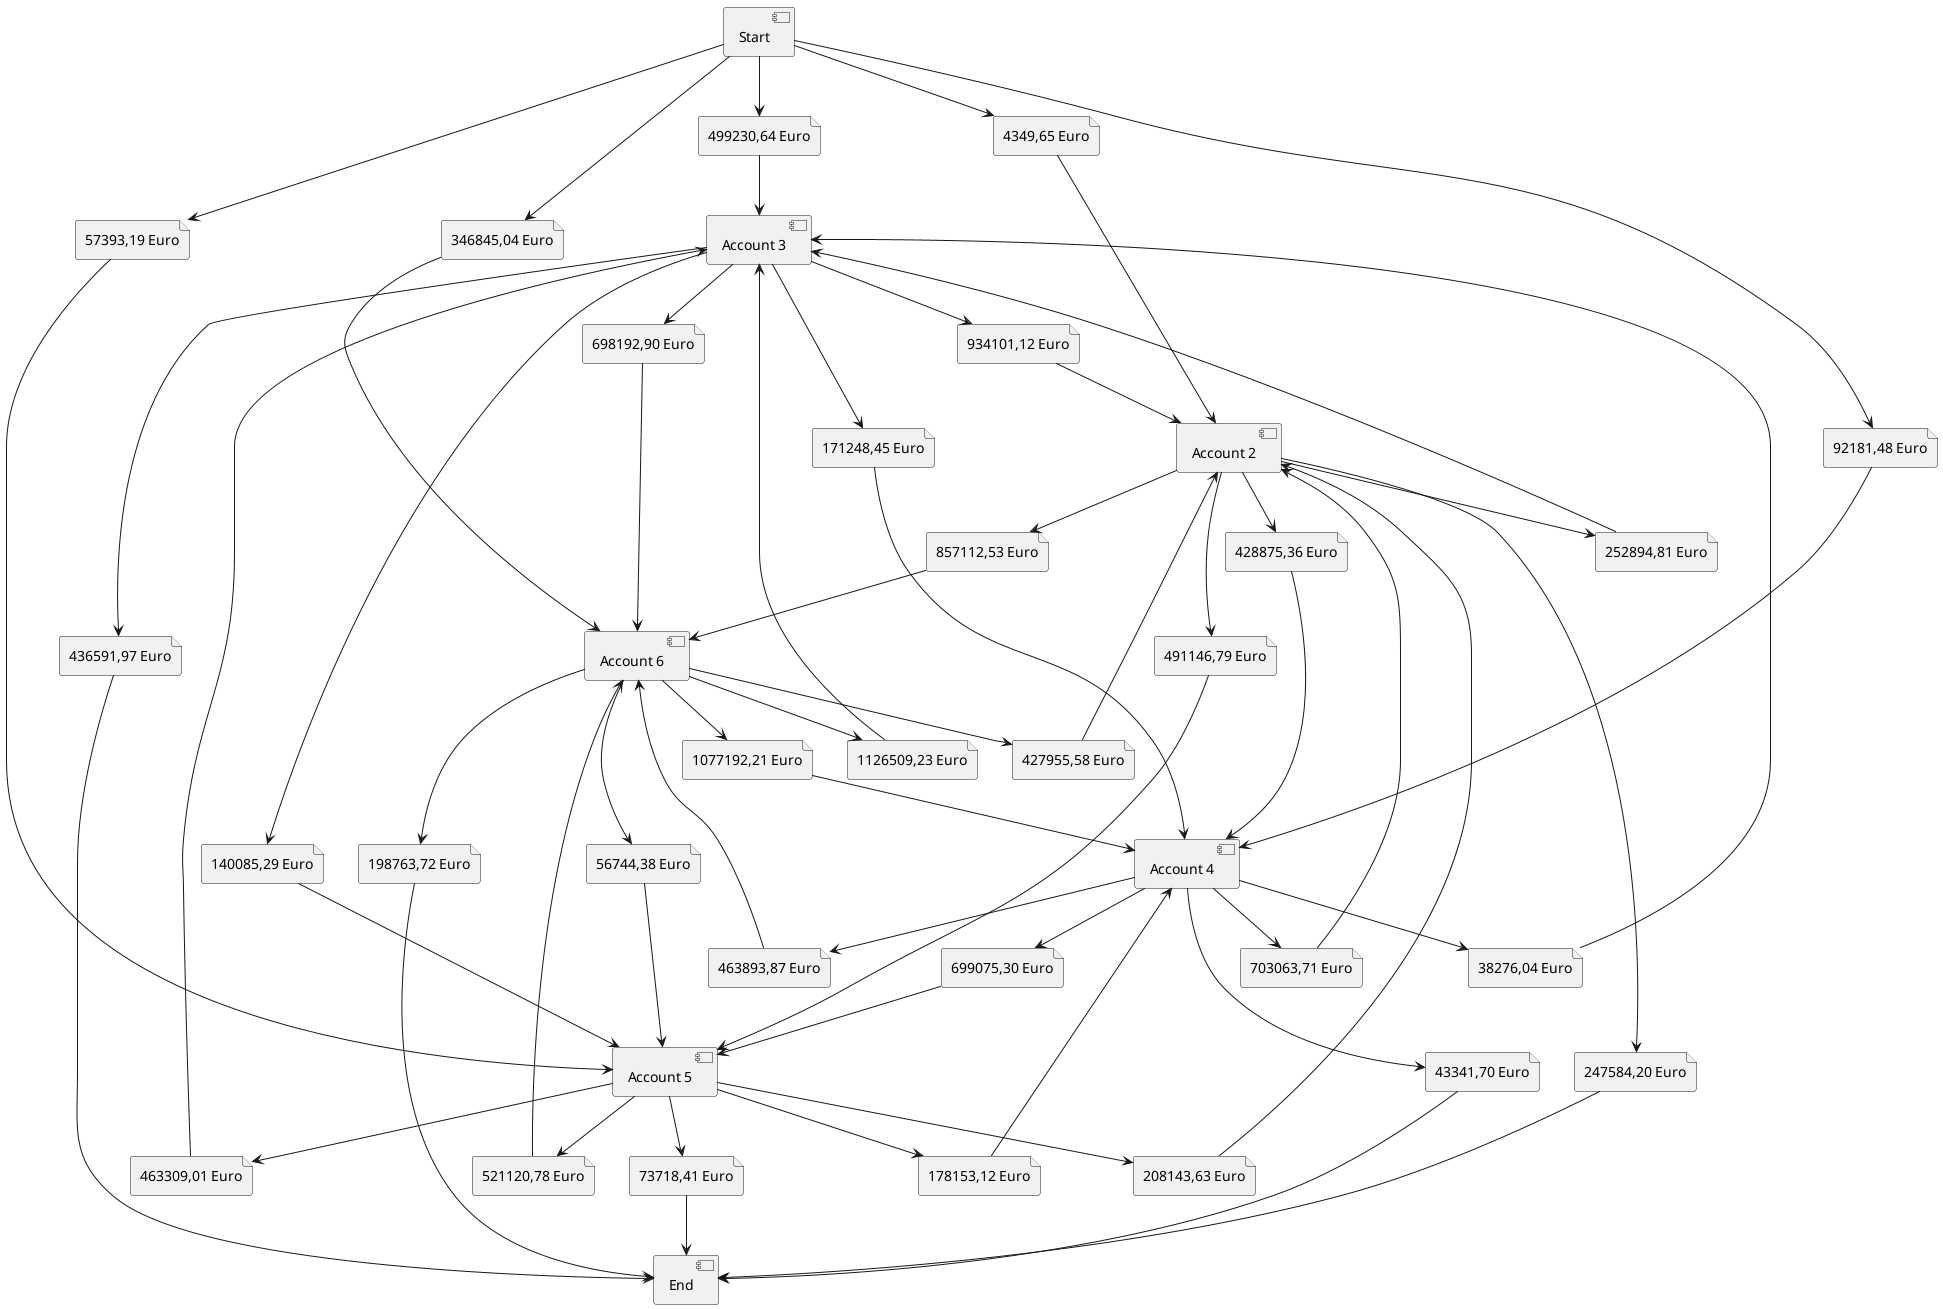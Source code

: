@startuml

skinparam componentStyle uml2
component "Start" as Account1 {
}
component "Account 2" as Account2 {
}
component "Account 3" as Account3 {
}
component "Account 4" as Account4 {
}
component "Account 5" as Account5 {
}
component "Account 6" as Account6 {
}
component "End" as Account7 {
}
file "499230,64 Euro" as 1To3
Account1 --> 1To3
1To3 --> Account3
file "346845,04 Euro" as 1To6
Account1 --> 1To6
1To6 --> Account6
file "92181,48 Euro" as 1To4
Account1 --> 1To4
1To4 --> Account4
file "57393,19 Euro" as 1To5
Account1 --> 1To5
1To5 --> Account5
file "4349,65 Euro" as 1To2
Account1 --> 1To2
1To2 --> Account2
file "857112,53 Euro" as 2To6
Account2 --> 2To6
2To6 --> Account6
file "428875,36 Euro" as 2To4
Account2 --> 2To4
2To4 --> Account4
file "934101,12 Euro" as 3To2
Account3 --> 3To2
3To2 --> Account2
file "463309,01 Euro" as 5To3
Account5 --> 5To3
5To3 --> Account3
file "1077192,21 Euro" as 6To4
Account6 --> 6To4
6To4 --> Account4
file "171248,45 Euro" as 3To4
Account3 --> 3To4
3To4 --> Account4
file "436591,97 Euro" as 3To7
Account3 --> 3To7
3To7 --> Account7
file "73718,41 Euro" as 5To7
Account5 --> 5To7
5To7 --> Account7
file "252894,81 Euro" as 2To3
Account2 --> 2To3
2To3 --> Account3
file "208143,63 Euro" as 5To2
Account5 --> 5To2
5To2 --> Account2
file "140085,29 Euro" as 3To5
Account3 --> 3To5
3To5 --> Account5
file "463893,87 Euro" as 4To6
Account4 --> 4To6
4To6 --> Account6
file "698192,90 Euro" as 3To6
Account3 --> 3To6
3To6 --> Account6
file "1126509,23 Euro" as 6To3
Account6 --> 6To3
6To3 --> Account3
file "521120,78 Euro" as 5To6
Account5 --> 5To6
5To6 --> Account6
file "38276,04 Euro" as 4To3
Account4 --> 4To3
4To3 --> Account3
file "699075,30 Euro" as 4To5
Account4 --> 4To5
4To5 --> Account5
file "703063,71 Euro" as 4To2
Account4 --> 4To2
4To2 --> Account2
file "198763,72 Euro" as 6To7
Account6 --> 6To7
6To7 --> Account7
file "427955,58 Euro" as 6To2
Account6 --> 6To2
6To2 --> Account2
file "491146,79 Euro" as 2To5
Account2 --> 2To5
2To5 --> Account5
file "178153,12 Euro" as 5To4
Account5 --> 5To4
5To4 --> Account4
file "56744,38 Euro" as 6To5
Account6 --> 6To5
6To5 --> Account5
file "247584,20 Euro" as 2To7
Account2 --> 2To7
2To7 --> Account7
file "43341,70 Euro" as 4To7
Account4 --> 4To7
4To7 --> Account7
@enduml
